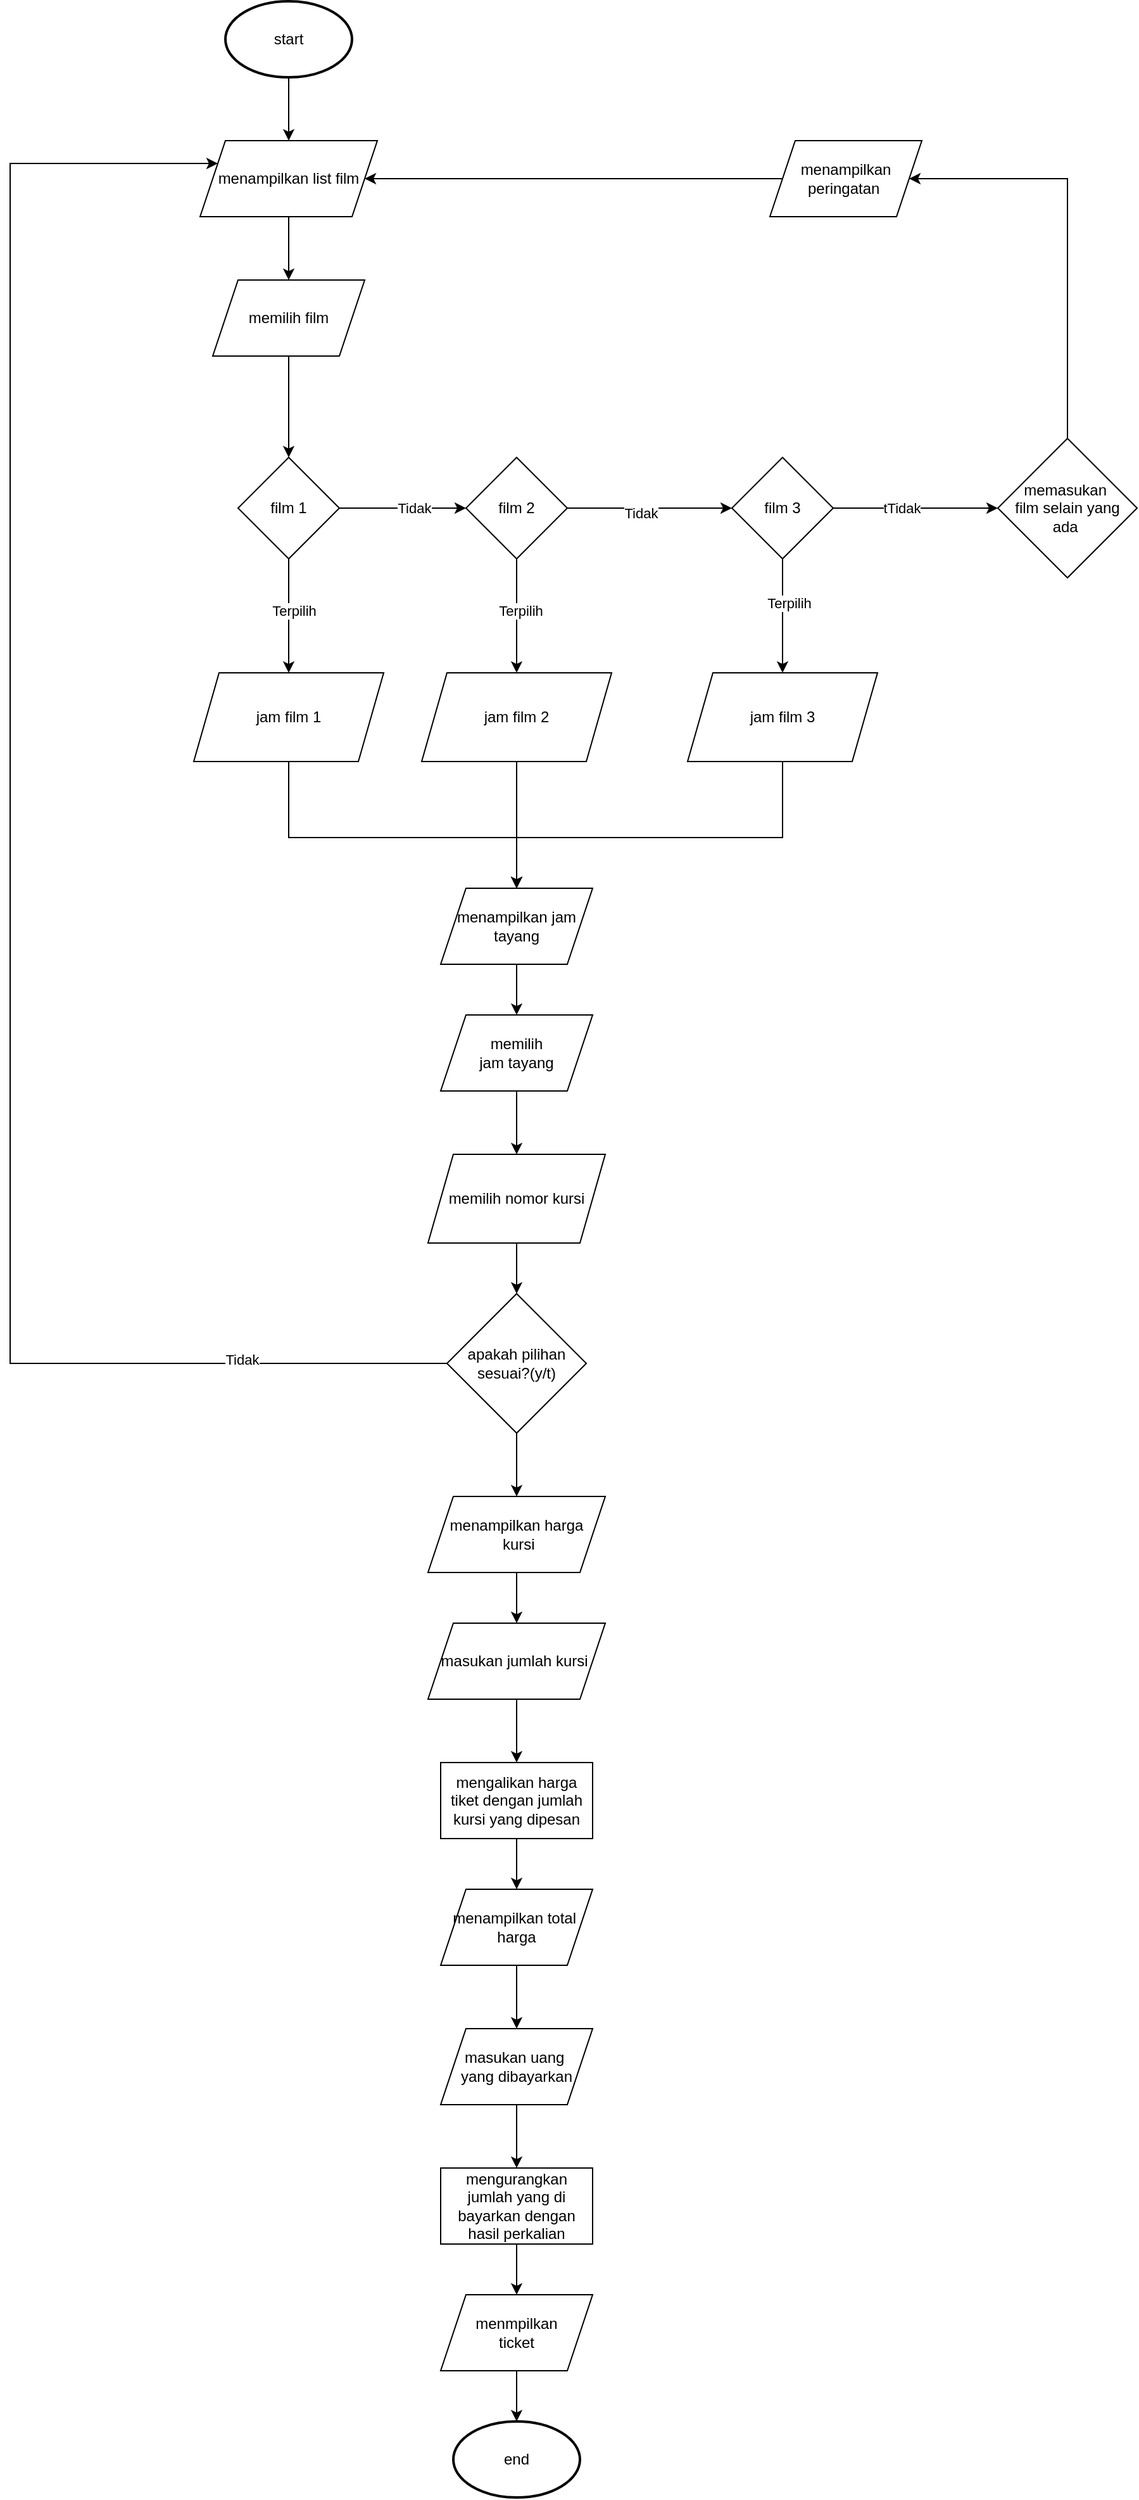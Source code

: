 <mxfile version="22.0.3" type="device">
  <diagram name="Page-1" id="-atB4YeSo-XXYcGvpV7V">
    <mxGraphModel dx="982" dy="2043" grid="1" gridSize="10" guides="1" tooltips="1" connect="1" arrows="1" fold="1" page="0" pageScale="1" pageWidth="850" pageHeight="1100" math="0" shadow="0">
      <root>
        <mxCell id="0" />
        <mxCell id="1" parent="0" />
        <mxCell id="ewAF8vIRX94RD0DOYJa0-23" value="" style="edgeStyle=orthogonalEdgeStyle;rounded=0;orthogonalLoop=1;jettySize=auto;html=1;" parent="1" source="9xyGyppog6JKoIw5_jVx-1" target="9xyGyppog6JKoIw5_jVx-41" edge="1">
          <mxGeometry relative="1" as="geometry" />
        </mxCell>
        <mxCell id="9xyGyppog6JKoIw5_jVx-1" value="start" style="strokeWidth=2;html=1;shape=mxgraph.flowchart.start_1;whiteSpace=wrap;" parent="1" vertex="1">
          <mxGeometry x="800" y="-1090" width="100" height="60" as="geometry" />
        </mxCell>
        <mxCell id="ewAF8vIRX94RD0DOYJa0-46" style="edgeStyle=orthogonalEdgeStyle;rounded=0;orthogonalLoop=1;jettySize=auto;html=1;entryX=0.5;entryY=0;entryDx=0;entryDy=0;" parent="1" source="9xyGyppog6JKoIw5_jVx-7" target="ewAF8vIRX94RD0DOYJa0-10" edge="1">
          <mxGeometry relative="1" as="geometry">
            <Array as="points">
              <mxPoint x="850" y="-430" />
              <mxPoint x="1030" y="-430" />
            </Array>
          </mxGeometry>
        </mxCell>
        <mxCell id="9xyGyppog6JKoIw5_jVx-7" value="jam film 1" style="shape=parallelogram;perimeter=parallelogramPerimeter;whiteSpace=wrap;html=1;fixedSize=1;" parent="1" vertex="1">
          <mxGeometry x="775" y="-560" width="150" height="70" as="geometry" />
        </mxCell>
        <mxCell id="ewAF8vIRX94RD0DOYJa0-28" value="" style="edgeStyle=orthogonalEdgeStyle;rounded=0;orthogonalLoop=1;jettySize=auto;html=1;" parent="1" source="9xyGyppog6JKoIw5_jVx-20" target="9xyGyppog6JKoIw5_jVx-21" edge="1">
          <mxGeometry relative="1" as="geometry" />
        </mxCell>
        <mxCell id="9xyGyppog6JKoIw5_jVx-20" value="memilih film" style="shape=parallelogram;perimeter=parallelogramPerimeter;whiteSpace=wrap;html=1;fixedSize=1;" parent="1" vertex="1">
          <mxGeometry x="790" y="-870" width="120" height="60" as="geometry" />
        </mxCell>
        <mxCell id="9xyGyppog6JKoIw5_jVx-25" value="" style="edgeStyle=orthogonalEdgeStyle;rounded=0;orthogonalLoop=1;jettySize=auto;html=1;entryX=0;entryY=0.5;entryDx=0;entryDy=0;" parent="1" source="9xyGyppog6JKoIw5_jVx-21" target="9xyGyppog6JKoIw5_jVx-22" edge="1">
          <mxGeometry relative="1" as="geometry" />
        </mxCell>
        <mxCell id="ewAF8vIRX94RD0DOYJa0-39" value="Tidak" style="edgeLabel;html=1;align=center;verticalAlign=middle;resizable=0;points=[];" parent="9xyGyppog6JKoIw5_jVx-25" vertex="1" connectable="0">
          <mxGeometry x="0.18" relative="1" as="geometry">
            <mxPoint as="offset" />
          </mxGeometry>
        </mxCell>
        <mxCell id="ewAF8vIRX94RD0DOYJa0-29" value="" style="edgeStyle=orthogonalEdgeStyle;rounded=0;orthogonalLoop=1;jettySize=auto;html=1;" parent="1" source="9xyGyppog6JKoIw5_jVx-21" target="9xyGyppog6JKoIw5_jVx-7" edge="1">
          <mxGeometry relative="1" as="geometry" />
        </mxCell>
        <mxCell id="ewAF8vIRX94RD0DOYJa0-32" value="Terpilih" style="edgeLabel;html=1;align=center;verticalAlign=middle;resizable=0;points=[];" parent="ewAF8vIRX94RD0DOYJa0-29" vertex="1" connectable="0">
          <mxGeometry x="-0.089" y="4" relative="1" as="geometry">
            <mxPoint as="offset" />
          </mxGeometry>
        </mxCell>
        <mxCell id="9xyGyppog6JKoIw5_jVx-21" value="film 1" style="rhombus;whiteSpace=wrap;html=1;" parent="1" vertex="1">
          <mxGeometry x="810" y="-730" width="80" height="80" as="geometry" />
        </mxCell>
        <mxCell id="ewAF8vIRX94RD0DOYJa0-30" value="" style="edgeStyle=orthogonalEdgeStyle;rounded=0;orthogonalLoop=1;jettySize=auto;html=1;" parent="1" source="9xyGyppog6JKoIw5_jVx-22" target="9xyGyppog6JKoIw5_jVx-30" edge="1">
          <mxGeometry relative="1" as="geometry" />
        </mxCell>
        <mxCell id="ewAF8vIRX94RD0DOYJa0-33" value="Terpilih" style="edgeLabel;html=1;align=center;verticalAlign=middle;resizable=0;points=[];" parent="ewAF8vIRX94RD0DOYJa0-30" vertex="1" connectable="0">
          <mxGeometry x="-0.089" y="3" relative="1" as="geometry">
            <mxPoint as="offset" />
          </mxGeometry>
        </mxCell>
        <mxCell id="ewAF8vIRX94RD0DOYJa0-37" style="edgeStyle=orthogonalEdgeStyle;rounded=0;orthogonalLoop=1;jettySize=auto;html=1;entryX=0;entryY=0.5;entryDx=0;entryDy=0;" parent="1" source="9xyGyppog6JKoIw5_jVx-22" target="9xyGyppog6JKoIw5_jVx-23" edge="1">
          <mxGeometry relative="1" as="geometry" />
        </mxCell>
        <mxCell id="ewAF8vIRX94RD0DOYJa0-38" value="Tidak" style="edgeLabel;html=1;align=center;verticalAlign=middle;resizable=0;points=[];" parent="ewAF8vIRX94RD0DOYJa0-37" vertex="1" connectable="0">
          <mxGeometry x="-0.108" y="-4" relative="1" as="geometry">
            <mxPoint as="offset" />
          </mxGeometry>
        </mxCell>
        <mxCell id="9xyGyppog6JKoIw5_jVx-22" value="film 2" style="rhombus;whiteSpace=wrap;html=1;" parent="1" vertex="1">
          <mxGeometry x="990" y="-730" width="80" height="80" as="geometry" />
        </mxCell>
        <mxCell id="ewAF8vIRX94RD0DOYJa0-21" style="edgeStyle=orthogonalEdgeStyle;rounded=0;orthogonalLoop=1;jettySize=auto;html=1;entryX=0;entryY=0.5;entryDx=0;entryDy=0;" parent="1" source="9xyGyppog6JKoIw5_jVx-23" target="ewAF8vIRX94RD0DOYJa0-20" edge="1">
          <mxGeometry relative="1" as="geometry" />
        </mxCell>
        <mxCell id="ewAF8vIRX94RD0DOYJa0-35" value="tTidak" style="edgeLabel;html=1;align=center;verticalAlign=middle;resizable=0;points=[];" parent="ewAF8vIRX94RD0DOYJa0-21" vertex="1" connectable="0">
          <mxGeometry x="-0.178" relative="1" as="geometry">
            <mxPoint as="offset" />
          </mxGeometry>
        </mxCell>
        <mxCell id="ewAF8vIRX94RD0DOYJa0-31" value="" style="edgeStyle=orthogonalEdgeStyle;rounded=0;orthogonalLoop=1;jettySize=auto;html=1;" parent="1" source="9xyGyppog6JKoIw5_jVx-23" target="9xyGyppog6JKoIw5_jVx-31" edge="1">
          <mxGeometry relative="1" as="geometry" />
        </mxCell>
        <mxCell id="ewAF8vIRX94RD0DOYJa0-34" value="Terpilih" style="edgeLabel;html=1;align=center;verticalAlign=middle;resizable=0;points=[];" parent="ewAF8vIRX94RD0DOYJa0-31" vertex="1" connectable="0">
          <mxGeometry x="-0.222" y="5" relative="1" as="geometry">
            <mxPoint as="offset" />
          </mxGeometry>
        </mxCell>
        <mxCell id="9xyGyppog6JKoIw5_jVx-23" value="film 3" style="rhombus;whiteSpace=wrap;html=1;" parent="1" vertex="1">
          <mxGeometry x="1200" y="-730" width="80" height="80" as="geometry" />
        </mxCell>
        <mxCell id="ewAF8vIRX94RD0DOYJa0-44" value="" style="edgeStyle=orthogonalEdgeStyle;rounded=0;orthogonalLoop=1;jettySize=auto;html=1;" parent="1" source="9xyGyppog6JKoIw5_jVx-30" target="ewAF8vIRX94RD0DOYJa0-10" edge="1">
          <mxGeometry relative="1" as="geometry" />
        </mxCell>
        <mxCell id="9xyGyppog6JKoIw5_jVx-30" value="jam film 2" style="shape=parallelogram;perimeter=parallelogramPerimeter;whiteSpace=wrap;html=1;fixedSize=1;" parent="1" vertex="1">
          <mxGeometry x="955" y="-560" width="150" height="70" as="geometry" />
        </mxCell>
        <mxCell id="ewAF8vIRX94RD0DOYJa0-47" style="edgeStyle=orthogonalEdgeStyle;rounded=0;orthogonalLoop=1;jettySize=auto;html=1;entryX=0.5;entryY=0;entryDx=0;entryDy=0;" parent="1" source="9xyGyppog6JKoIw5_jVx-31" target="ewAF8vIRX94RD0DOYJa0-10" edge="1">
          <mxGeometry relative="1" as="geometry">
            <Array as="points">
              <mxPoint x="1240" y="-430" />
              <mxPoint x="1030" y="-430" />
            </Array>
          </mxGeometry>
        </mxCell>
        <mxCell id="9xyGyppog6JKoIw5_jVx-31" value="jam film 3" style="shape=parallelogram;perimeter=parallelogramPerimeter;whiteSpace=wrap;html=1;fixedSize=1;" parent="1" vertex="1">
          <mxGeometry x="1165" y="-560" width="150" height="70" as="geometry" />
        </mxCell>
        <mxCell id="ewAF8vIRX94RD0DOYJa0-24" value="" style="edgeStyle=orthogonalEdgeStyle;rounded=0;orthogonalLoop=1;jettySize=auto;html=1;" parent="1" source="9xyGyppog6JKoIw5_jVx-41" target="9xyGyppog6JKoIw5_jVx-20" edge="1">
          <mxGeometry relative="1" as="geometry" />
        </mxCell>
        <mxCell id="9xyGyppog6JKoIw5_jVx-41" value="menampilkan list film" style="shape=parallelogram;perimeter=parallelogramPerimeter;whiteSpace=wrap;html=1;fixedSize=1;" parent="1" vertex="1">
          <mxGeometry x="780" y="-980" width="140" height="60" as="geometry" />
        </mxCell>
        <mxCell id="ewAF8vIRX94RD0DOYJa0-49" value="" style="edgeStyle=orthogonalEdgeStyle;rounded=0;orthogonalLoop=1;jettySize=auto;html=1;" parent="1" source="9xyGyppog6JKoIw5_jVx-46" target="9xyGyppog6JKoIw5_jVx-48" edge="1">
          <mxGeometry relative="1" as="geometry" />
        </mxCell>
        <mxCell id="9xyGyppog6JKoIw5_jVx-46" value="memilih &lt;br&gt;jam tayang" style="shape=parallelogram;perimeter=parallelogramPerimeter;whiteSpace=wrap;html=1;fixedSize=1;" parent="1" vertex="1">
          <mxGeometry x="970" y="-290" width="120" height="60" as="geometry" />
        </mxCell>
        <mxCell id="ewAF8vIRX94RD0DOYJa0-50" value="" style="edgeStyle=orthogonalEdgeStyle;rounded=0;orthogonalLoop=1;jettySize=auto;html=1;" parent="1" source="9xyGyppog6JKoIw5_jVx-48" target="u8VuRlIs01szIdF88jeU-7" edge="1">
          <mxGeometry relative="1" as="geometry" />
        </mxCell>
        <mxCell id="9xyGyppog6JKoIw5_jVx-48" value="memilih nomor kursi" style="shape=parallelogram;perimeter=parallelogramPerimeter;whiteSpace=wrap;html=1;fixedSize=1;" parent="1" vertex="1">
          <mxGeometry x="960" y="-180" width="140" height="70" as="geometry" />
        </mxCell>
        <mxCell id="ewAF8vIRX94RD0DOYJa0-54" value="" style="edgeStyle=orthogonalEdgeStyle;rounded=0;orthogonalLoop=1;jettySize=auto;html=1;" parent="1" source="u8VuRlIs01szIdF88jeU-7" target="u8VuRlIs01szIdF88jeU-14" edge="1">
          <mxGeometry relative="1" as="geometry" />
        </mxCell>
        <mxCell id="u8VuRlIs01szIdF88jeU-7" value="apakah pilihan sesuai?(y/t)" style="rhombus;whiteSpace=wrap;html=1;" parent="1" vertex="1">
          <mxGeometry x="975" y="-70" width="110" height="110" as="geometry" />
        </mxCell>
        <mxCell id="u8VuRlIs01szIdF88jeU-20" value="" style="edgeStyle=orthogonalEdgeStyle;rounded=0;orthogonalLoop=1;jettySize=auto;html=1;" parent="1" source="u8VuRlIs01szIdF88jeU-14" target="u8VuRlIs01szIdF88jeU-15" edge="1">
          <mxGeometry relative="1" as="geometry" />
        </mxCell>
        <mxCell id="u8VuRlIs01szIdF88jeU-14" value="menampilkan harga&lt;br&gt;&amp;nbsp;kursi" style="shape=parallelogram;perimeter=parallelogramPerimeter;whiteSpace=wrap;html=1;fixedSize=1;" parent="1" vertex="1">
          <mxGeometry x="960" y="90" width="140" height="60" as="geometry" />
        </mxCell>
        <mxCell id="ewAF8vIRX94RD0DOYJa0-2" value="" style="edgeStyle=orthogonalEdgeStyle;rounded=0;orthogonalLoop=1;jettySize=auto;html=1;" parent="1" source="u8VuRlIs01szIdF88jeU-15" target="ewAF8vIRX94RD0DOYJa0-1" edge="1">
          <mxGeometry relative="1" as="geometry" />
        </mxCell>
        <mxCell id="u8VuRlIs01szIdF88jeU-15" value="masukan jumlah kursi&amp;nbsp;" style="shape=parallelogram;perimeter=parallelogramPerimeter;whiteSpace=wrap;html=1;fixedSize=1;" parent="1" vertex="1">
          <mxGeometry x="960" y="190" width="140" height="60" as="geometry" />
        </mxCell>
        <mxCell id="ewAF8vIRX94RD0DOYJa0-4" value="" style="edgeStyle=orthogonalEdgeStyle;rounded=0;orthogonalLoop=1;jettySize=auto;html=1;" parent="1" source="u8VuRlIs01szIdF88jeU-16" target="u8VuRlIs01szIdF88jeU-17" edge="1">
          <mxGeometry relative="1" as="geometry" />
        </mxCell>
        <mxCell id="u8VuRlIs01szIdF88jeU-16" value="menampilkan total&amp;nbsp;&lt;br&gt;harga" style="shape=parallelogram;perimeter=parallelogramPerimeter;whiteSpace=wrap;html=1;fixedSize=1;" parent="1" vertex="1">
          <mxGeometry x="970" y="400" width="120" height="60" as="geometry" />
        </mxCell>
        <mxCell id="ewAF8vIRX94RD0DOYJa0-6" value="" style="edgeStyle=orthogonalEdgeStyle;rounded=0;orthogonalLoop=1;jettySize=auto;html=1;" parent="1" source="u8VuRlIs01szIdF88jeU-17" target="ewAF8vIRX94RD0DOYJa0-5" edge="1">
          <mxGeometry relative="1" as="geometry" />
        </mxCell>
        <mxCell id="u8VuRlIs01szIdF88jeU-17" value="masukan uang&amp;nbsp;&lt;br&gt;yang dibayarkan" style="shape=parallelogram;perimeter=parallelogramPerimeter;whiteSpace=wrap;html=1;fixedSize=1;" parent="1" vertex="1">
          <mxGeometry x="970" y="510" width="120" height="60" as="geometry" />
        </mxCell>
        <mxCell id="u8VuRlIs01szIdF88jeU-26" value="" style="edgeStyle=orthogonalEdgeStyle;rounded=0;orthogonalLoop=1;jettySize=auto;html=1;" parent="1" source="u8VuRlIs01szIdF88jeU-23" target="u8VuRlIs01szIdF88jeU-25" edge="1">
          <mxGeometry relative="1" as="geometry" />
        </mxCell>
        <mxCell id="u8VuRlIs01szIdF88jeU-23" value="menmpilkan &lt;br&gt;ticket" style="shape=parallelogram;perimeter=parallelogramPerimeter;whiteSpace=wrap;html=1;fixedSize=1;" parent="1" vertex="1">
          <mxGeometry x="970" y="720" width="120" height="60" as="geometry" />
        </mxCell>
        <mxCell id="u8VuRlIs01szIdF88jeU-25" value="end" style="strokeWidth=2;html=1;shape=mxgraph.flowchart.start_1;whiteSpace=wrap;" parent="1" vertex="1">
          <mxGeometry x="980" y="820" width="100" height="60" as="geometry" />
        </mxCell>
        <mxCell id="ewAF8vIRX94RD0DOYJa0-3" value="" style="edgeStyle=orthogonalEdgeStyle;rounded=0;orthogonalLoop=1;jettySize=auto;html=1;" parent="1" source="ewAF8vIRX94RD0DOYJa0-1" target="u8VuRlIs01szIdF88jeU-16" edge="1">
          <mxGeometry relative="1" as="geometry" />
        </mxCell>
        <mxCell id="ewAF8vIRX94RD0DOYJa0-1" value="mengalikan harga tiket dengan jumlah kursi yang dipesan" style="rounded=0;whiteSpace=wrap;html=1;" parent="1" vertex="1">
          <mxGeometry x="970" y="300" width="120" height="60" as="geometry" />
        </mxCell>
        <mxCell id="ewAF8vIRX94RD0DOYJa0-7" value="" style="edgeStyle=orthogonalEdgeStyle;rounded=0;orthogonalLoop=1;jettySize=auto;html=1;" parent="1" source="ewAF8vIRX94RD0DOYJa0-5" target="u8VuRlIs01szIdF88jeU-23" edge="1">
          <mxGeometry relative="1" as="geometry" />
        </mxCell>
        <mxCell id="ewAF8vIRX94RD0DOYJa0-5" value="mengurangkan jumlah yang di bayarkan dengan hasil perkalian" style="rounded=0;whiteSpace=wrap;html=1;" parent="1" vertex="1">
          <mxGeometry x="970" y="620" width="120" height="60" as="geometry" />
        </mxCell>
        <mxCell id="ewAF8vIRX94RD0DOYJa0-48" value="" style="edgeStyle=orthogonalEdgeStyle;rounded=0;orthogonalLoop=1;jettySize=auto;html=1;" parent="1" source="ewAF8vIRX94RD0DOYJa0-10" target="9xyGyppog6JKoIw5_jVx-46" edge="1">
          <mxGeometry relative="1" as="geometry" />
        </mxCell>
        <mxCell id="ewAF8vIRX94RD0DOYJa0-10" value="menampilkan jam tayang" style="shape=parallelogram;perimeter=parallelogramPerimeter;whiteSpace=wrap;html=1;fixedSize=1;" parent="1" vertex="1">
          <mxGeometry x="970" y="-390" width="120" height="60" as="geometry" />
        </mxCell>
        <mxCell id="ewAF8vIRX94RD0DOYJa0-42" style="edgeStyle=orthogonalEdgeStyle;rounded=0;orthogonalLoop=1;jettySize=auto;html=1;entryX=1;entryY=0.5;entryDx=0;entryDy=0;" parent="1" source="ewAF8vIRX94RD0DOYJa0-20" target="ewAF8vIRX94RD0DOYJa0-41" edge="1">
          <mxGeometry relative="1" as="geometry">
            <Array as="points">
              <mxPoint x="1465" y="-950" />
            </Array>
          </mxGeometry>
        </mxCell>
        <mxCell id="ewAF8vIRX94RD0DOYJa0-20" value="memasukan&amp;nbsp;&lt;br&gt;film selain yang ada&amp;nbsp;" style="rhombus;whiteSpace=wrap;html=1;" parent="1" vertex="1">
          <mxGeometry x="1410" y="-745" width="110" height="110" as="geometry" />
        </mxCell>
        <mxCell id="ewAF8vIRX94RD0DOYJa0-43" style="edgeStyle=orthogonalEdgeStyle;rounded=0;orthogonalLoop=1;jettySize=auto;html=1;entryX=1;entryY=0.5;entryDx=0;entryDy=0;" parent="1" source="ewAF8vIRX94RD0DOYJa0-41" target="9xyGyppog6JKoIw5_jVx-41" edge="1">
          <mxGeometry relative="1" as="geometry" />
        </mxCell>
        <mxCell id="ewAF8vIRX94RD0DOYJa0-41" value="menampilkan peringatan&amp;nbsp;" style="shape=parallelogram;perimeter=parallelogramPerimeter;whiteSpace=wrap;html=1;fixedSize=1;" parent="1" vertex="1">
          <mxGeometry x="1230" y="-980" width="120" height="60" as="geometry" />
        </mxCell>
        <mxCell id="ewAF8vIRX94RD0DOYJa0-52" style="edgeStyle=orthogonalEdgeStyle;rounded=0;orthogonalLoop=1;jettySize=auto;html=1;entryX=0;entryY=0.25;entryDx=0;entryDy=0;" parent="1" source="u8VuRlIs01szIdF88jeU-7" target="9xyGyppog6JKoIw5_jVx-41" edge="1">
          <mxGeometry relative="1" as="geometry">
            <Array as="points">
              <mxPoint x="630" y="-15" />
              <mxPoint x="630" y="-962" />
            </Array>
          </mxGeometry>
        </mxCell>
        <mxCell id="ewAF8vIRX94RD0DOYJa0-53" value="Tidak" style="edgeLabel;html=1;align=center;verticalAlign=middle;resizable=0;points=[];" parent="ewAF8vIRX94RD0DOYJa0-52" vertex="1" connectable="0">
          <mxGeometry x="-0.777" y="-3" relative="1" as="geometry">
            <mxPoint as="offset" />
          </mxGeometry>
        </mxCell>
      </root>
    </mxGraphModel>
  </diagram>
</mxfile>
